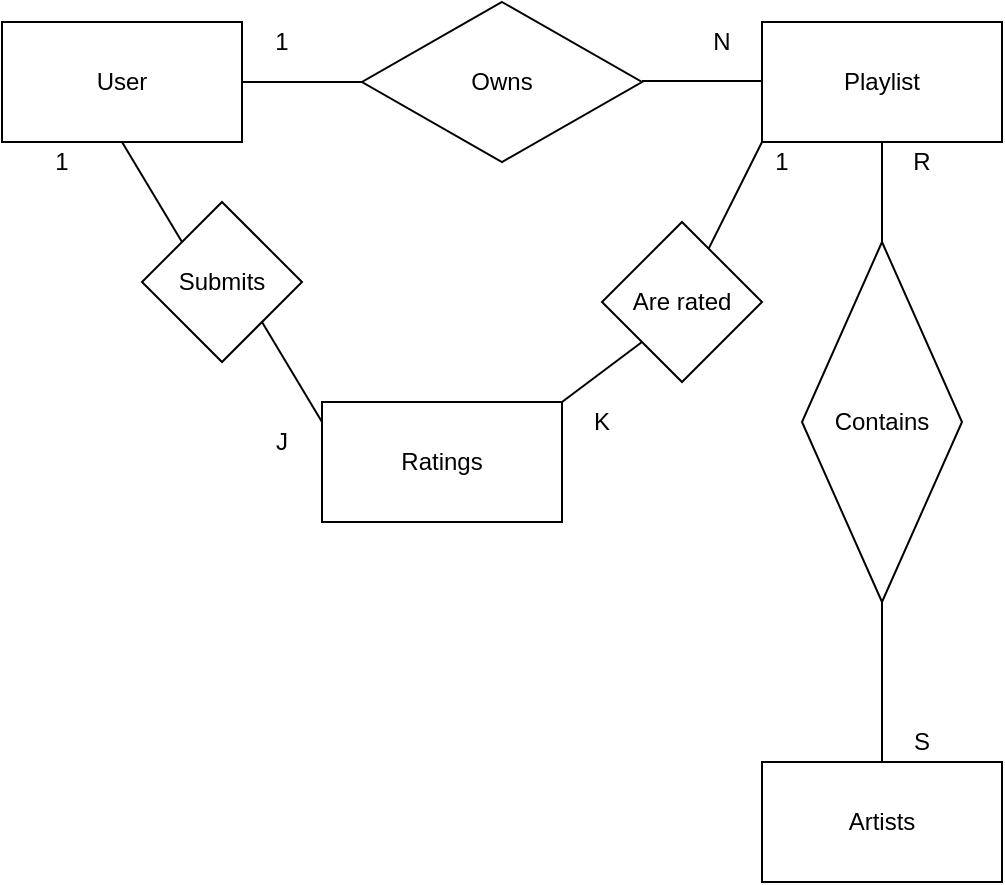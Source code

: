 <mxfile version="12.6.5" type="github"><diagram id="C5RBs43oDa-KdzZeNtuy" name="Page-1"><mxGraphModel dx="1422" dy="794" grid="1" gridSize="10" guides="1" tooltips="1" connect="1" arrows="1" fold="1" page="1" pageScale="1" pageWidth="827" pageHeight="1169" math="0" shadow="0"><root><mxCell id="WIyWlLk6GJQsqaUBKTNV-0"/><mxCell id="WIyWlLk6GJQsqaUBKTNV-1" parent="WIyWlLk6GJQsqaUBKTNV-0"/><mxCell id="ZBCarf4nbqw0AknmFumi-13" style="edgeStyle=orthogonalEdgeStyle;rounded=0;orthogonalLoop=1;jettySize=auto;html=1;exitX=1;exitY=0.5;exitDx=0;exitDy=0;entryX=0;entryY=0.5;entryDx=0;entryDy=0;endArrow=none;endFill=0;" edge="1" parent="WIyWlLk6GJQsqaUBKTNV-1" source="ZBCarf4nbqw0AknmFumi-3" target="ZBCarf4nbqw0AknmFumi-5"><mxGeometry relative="1" as="geometry"/></mxCell><mxCell id="ZBCarf4nbqw0AknmFumi-3" value="User" style="rounded=0;whiteSpace=wrap;html=1;" vertex="1" parent="WIyWlLk6GJQsqaUBKTNV-1"><mxGeometry x="50" y="80" width="120" height="60" as="geometry"/></mxCell><mxCell id="ZBCarf4nbqw0AknmFumi-18" value="" style="edgeStyle=orthogonalEdgeStyle;rounded=0;orthogonalLoop=1;jettySize=auto;html=1;endArrow=none;endFill=0;" edge="1" parent="WIyWlLk6GJQsqaUBKTNV-1" source="ZBCarf4nbqw0AknmFumi-24" target="ZBCarf4nbqw0AknmFumi-17"><mxGeometry relative="1" as="geometry"><Array as="points"><mxPoint x="490" y="170"/><mxPoint x="490" y="170"/></Array></mxGeometry></mxCell><mxCell id="ZBCarf4nbqw0AknmFumi-4" value="Playlist" style="rounded=0;whiteSpace=wrap;html=1;" vertex="1" parent="WIyWlLk6GJQsqaUBKTNV-1"><mxGeometry x="430" y="80" width="120" height="60" as="geometry"/></mxCell><mxCell id="ZBCarf4nbqw0AknmFumi-5" value="Owns" style="rhombus;whiteSpace=wrap;html=1;" vertex="1" parent="WIyWlLk6GJQsqaUBKTNV-1"><mxGeometry x="230" y="70" width="140" height="80" as="geometry"/></mxCell><mxCell id="ZBCarf4nbqw0AknmFumi-15" style="edgeStyle=orthogonalEdgeStyle;rounded=0;orthogonalLoop=1;jettySize=auto;html=1;exitX=1;exitY=0.5;exitDx=0;exitDy=0;entryX=0;entryY=0.5;entryDx=0;entryDy=0;endArrow=none;endFill=0;" edge="1" parent="WIyWlLk6GJQsqaUBKTNV-1"><mxGeometry relative="1" as="geometry"><mxPoint x="370" y="109.5" as="sourcePoint"/><mxPoint x="430" y="109.5" as="targetPoint"/></mxGeometry></mxCell><mxCell id="ZBCarf4nbqw0AknmFumi-20" value="" style="edgeStyle=orthogonalEdgeStyle;rounded=0;orthogonalLoop=1;jettySize=auto;html=1;endArrow=none;endFill=0;" edge="1" parent="WIyWlLk6GJQsqaUBKTNV-1" source="ZBCarf4nbqw0AknmFumi-17"><mxGeometry relative="1" as="geometry"><mxPoint x="490" y="450" as="targetPoint"/></mxGeometry></mxCell><mxCell id="ZBCarf4nbqw0AknmFumi-17" value="Contains" style="rhombus;whiteSpace=wrap;html=1;" vertex="1" parent="WIyWlLk6GJQsqaUBKTNV-1"><mxGeometry x="450" y="190" width="80" height="180" as="geometry"/></mxCell><mxCell id="ZBCarf4nbqw0AknmFumi-21" value="Artists" style="rounded=0;whiteSpace=wrap;html=1;" vertex="1" parent="WIyWlLk6GJQsqaUBKTNV-1"><mxGeometry x="430" y="450" width="120" height="60" as="geometry"/></mxCell><mxCell id="ZBCarf4nbqw0AknmFumi-22" value="1" style="text;html=1;strokeColor=none;fillColor=none;align=center;verticalAlign=middle;whiteSpace=wrap;rounded=0;" vertex="1" parent="WIyWlLk6GJQsqaUBKTNV-1"><mxGeometry x="170" y="80" width="40" height="20" as="geometry"/></mxCell><mxCell id="ZBCarf4nbqw0AknmFumi-23" value="N" style="text;html=1;strokeColor=none;fillColor=none;align=center;verticalAlign=middle;whiteSpace=wrap;rounded=0;" vertex="1" parent="WIyWlLk6GJQsqaUBKTNV-1"><mxGeometry x="390" y="80" width="40" height="20" as="geometry"/></mxCell><mxCell id="ZBCarf4nbqw0AknmFumi-24" value="R" style="text;html=1;strokeColor=none;fillColor=none;align=center;verticalAlign=middle;whiteSpace=wrap;rounded=0;" vertex="1" parent="WIyWlLk6GJQsqaUBKTNV-1"><mxGeometry x="490" y="140" width="40" height="20" as="geometry"/></mxCell><mxCell id="ZBCarf4nbqw0AknmFumi-25" value="" style="edgeStyle=orthogonalEdgeStyle;rounded=0;orthogonalLoop=1;jettySize=auto;html=1;endArrow=none;endFill=0;" edge="1" parent="WIyWlLk6GJQsqaUBKTNV-1" source="ZBCarf4nbqw0AknmFumi-4"><mxGeometry relative="1" as="geometry"><mxPoint x="490" y="140" as="sourcePoint"/><mxPoint x="490" y="160" as="targetPoint"/></mxGeometry></mxCell><mxCell id="ZBCarf4nbqw0AknmFumi-26" value="S" style="text;html=1;strokeColor=none;fillColor=none;align=center;verticalAlign=middle;whiteSpace=wrap;rounded=0;" vertex="1" parent="WIyWlLk6GJQsqaUBKTNV-1"><mxGeometry x="490" y="430" width="40" height="20" as="geometry"/></mxCell><mxCell id="ZBCarf4nbqw0AknmFumi-27" value="Ratings" style="rounded=0;whiteSpace=wrap;html=1;" vertex="1" parent="WIyWlLk6GJQsqaUBKTNV-1"><mxGeometry x="210" y="270" width="120" height="60" as="geometry"/></mxCell><mxCell id="ZBCarf4nbqw0AknmFumi-29" value="Submits" style="rhombus;whiteSpace=wrap;html=1;" vertex="1" parent="WIyWlLk6GJQsqaUBKTNV-1"><mxGeometry x="120" y="170" width="80" height="80" as="geometry"/></mxCell><mxCell id="ZBCarf4nbqw0AknmFumi-30" value="Are rated" style="rhombus;whiteSpace=wrap;html=1;" vertex="1" parent="WIyWlLk6GJQsqaUBKTNV-1"><mxGeometry x="350" y="180" width="80" height="80" as="geometry"/></mxCell><mxCell id="ZBCarf4nbqw0AknmFumi-31" value="" style="endArrow=none;html=1;exitX=0;exitY=0;exitDx=0;exitDy=0;" edge="1" parent="WIyWlLk6GJQsqaUBKTNV-1" source="ZBCarf4nbqw0AknmFumi-29"><mxGeometry width="50" height="50" relative="1" as="geometry"><mxPoint x="60" y="190" as="sourcePoint"/><mxPoint x="110" y="140" as="targetPoint"/></mxGeometry></mxCell><mxCell id="ZBCarf4nbqw0AknmFumi-33" value="" style="endArrow=none;html=1;exitX=0;exitY=0;exitDx=0;exitDy=0;" edge="1" parent="WIyWlLk6GJQsqaUBKTNV-1"><mxGeometry width="50" height="50" relative="1" as="geometry"><mxPoint x="210" y="280" as="sourcePoint"/><mxPoint x="180" y="230" as="targetPoint"/></mxGeometry></mxCell><mxCell id="ZBCarf4nbqw0AknmFumi-34" value="" style="endArrow=none;html=1;" edge="1" parent="WIyWlLk6GJQsqaUBKTNV-1" source="ZBCarf4nbqw0AknmFumi-30"><mxGeometry width="50" height="50" relative="1" as="geometry"><mxPoint x="460" y="190" as="sourcePoint"/><mxPoint x="430" y="140" as="targetPoint"/></mxGeometry></mxCell><mxCell id="ZBCarf4nbqw0AknmFumi-35" value="" style="endArrow=none;html=1;exitX=1;exitY=0;exitDx=0;exitDy=0;entryX=0;entryY=1;entryDx=0;entryDy=0;" edge="1" parent="WIyWlLk6GJQsqaUBKTNV-1" source="ZBCarf4nbqw0AknmFumi-27" target="ZBCarf4nbqw0AknmFumi-30"><mxGeometry width="50" height="50" relative="1" as="geometry"><mxPoint x="271.333" y="281.333" as="sourcePoint"/><mxPoint x="330" y="230" as="targetPoint"/></mxGeometry></mxCell><mxCell id="ZBCarf4nbqw0AknmFumi-36" value="1" style="text;html=1;strokeColor=none;fillColor=none;align=center;verticalAlign=middle;whiteSpace=wrap;rounded=0;" vertex="1" parent="WIyWlLk6GJQsqaUBKTNV-1"><mxGeometry x="60" y="140" width="40" height="20" as="geometry"/></mxCell><mxCell id="ZBCarf4nbqw0AknmFumi-37" value="J" style="text;html=1;strokeColor=none;fillColor=none;align=center;verticalAlign=middle;whiteSpace=wrap;rounded=0;" vertex="1" parent="WIyWlLk6GJQsqaUBKTNV-1"><mxGeometry x="170" y="280" width="40" height="20" as="geometry"/></mxCell><mxCell id="ZBCarf4nbqw0AknmFumi-38" value="K" style="text;html=1;strokeColor=none;fillColor=none;align=center;verticalAlign=middle;whiteSpace=wrap;rounded=0;" vertex="1" parent="WIyWlLk6GJQsqaUBKTNV-1"><mxGeometry x="330" y="270" width="40" height="20" as="geometry"/></mxCell><mxCell id="ZBCarf4nbqw0AknmFumi-39" value="1" style="text;html=1;strokeColor=none;fillColor=none;align=center;verticalAlign=middle;whiteSpace=wrap;rounded=0;" vertex="1" parent="WIyWlLk6GJQsqaUBKTNV-1"><mxGeometry x="420" y="140" width="40" height="20" as="geometry"/></mxCell></root></mxGraphModel></diagram></mxfile>